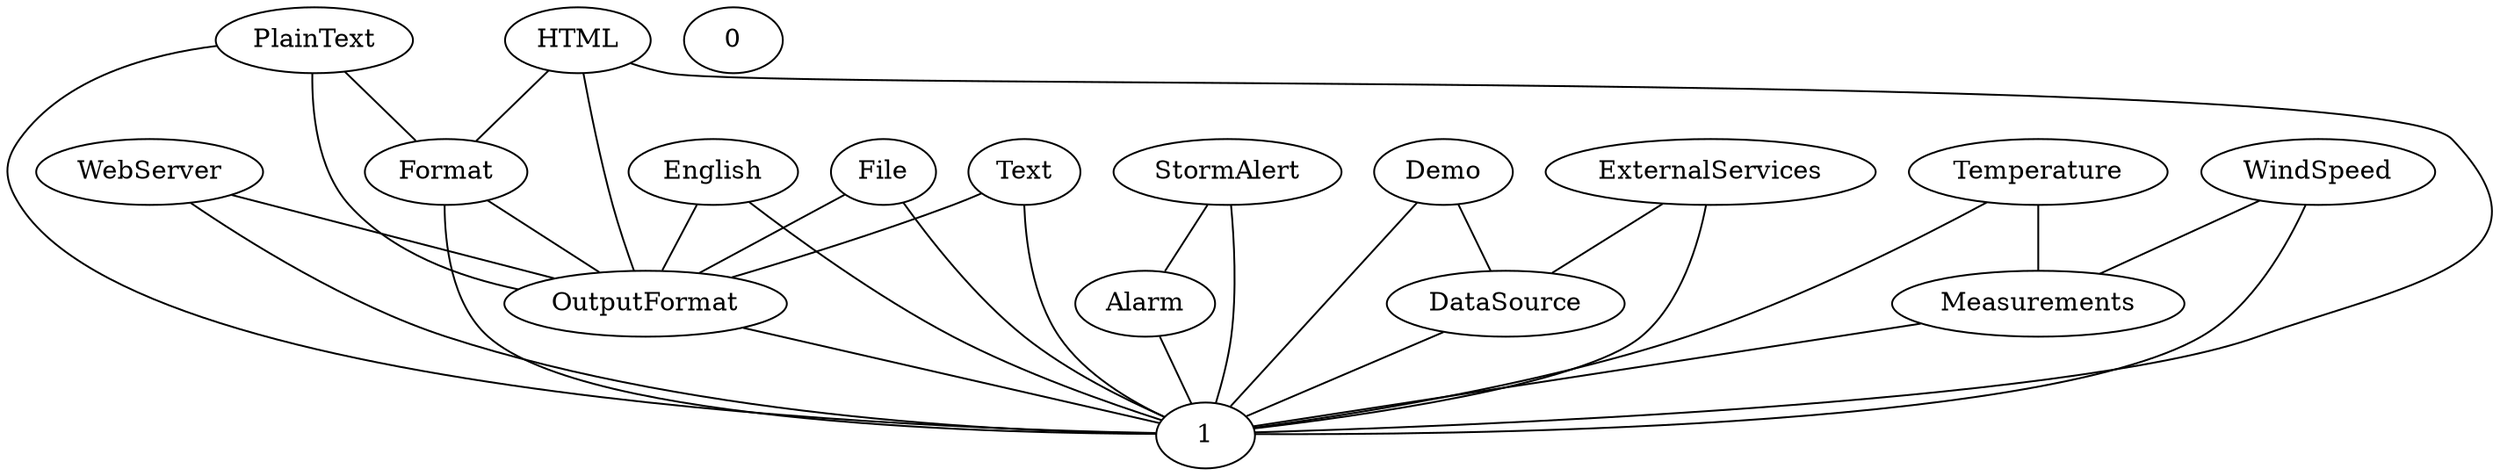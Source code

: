 graph G {
  OutputFormat;
  Demo;
  Alarm;
  Temperature;
  StormAlert;
  WebServer;
  PlainText;
  0;
  HTML;
  1;
  Format;
  ExternalServices;
  WindSpeed;
  Measurements;
  English;
  File;
  DataSource;
  Text;
  ExternalServices -- DataSource;
  PlainText -- Format;
  WindSpeed -- Measurements;
  File -- OutputFormat;
  StormAlert -- Alarm;
  Format -- OutputFormat;
  WebServer -- OutputFormat;
  Text -- OutputFormat;
  HTML -- Format;
  Demo -- DataSource;
  Temperature -- Measurements;
  OutputFormat -- 1;
  Alarm -- 1;
  StormAlert -- 1;
  WebServer -- 1;
  PlainText -- OutputFormat;
  HTML -- OutputFormat;
  Format -- 1;
  Measurements -- 1;
  English -- OutputFormat;
  File -- 1;
  DataSource -- 1;
  Text -- 1;
  Demo -- 1;
  Temperature -- 1;
  PlainText -- 1;
  HTML -- 1;
  ExternalServices -- 1;
  WindSpeed -- 1;
  English -- 1;
}
